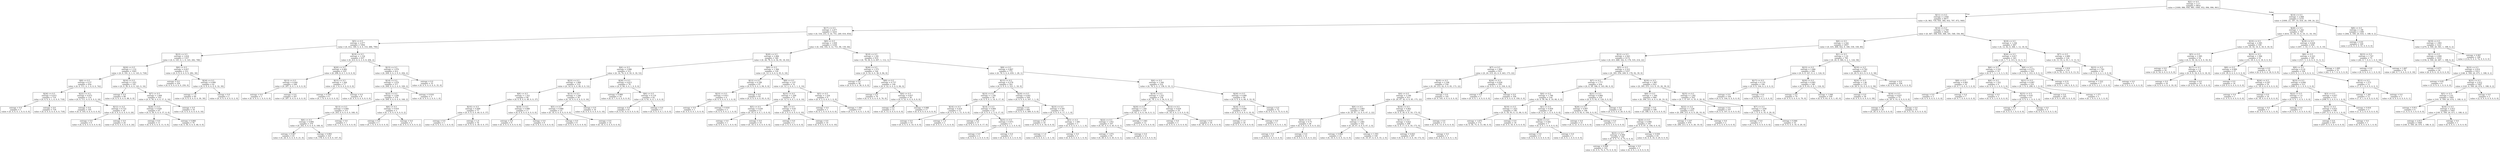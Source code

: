 digraph Tree {
node [shape=box] ;
0 [label="X[2] <= 0.5\nentropy = 3.17\nsamples = 8832\nvalue = [1000, 986, 956, 985, 1000, 952, 996, 996, 961]"] ;
1 [label="X[11] <= 0.5\nentropy = 2.958\nsamples = 6677\nvalue = [0, 963, 759, 930, 384, 932, 797, 972, 940]"] ;
0 -> 1 [labeldistance=2.5, labelangle=45, headlabel="True"] ;
2 [label="X[17] <= 0.5\nentropy = 2.477\nsamples = 3253\nvalue = [0, 516, 251, 0, 16, 751, 249, 616, 854]"] ;
1 -> 2 ;
3 [label="X[5] <= 0.5\nentropy = 2.077\nsamples = 1994\nvalue = [0, 412, 149, 0, 4, 0, 153, 486, 790]"] ;
2 -> 3 ;
4 [label="X[23] <= 0.5\nentropy = 1.618\nsamples = 1357\nvalue = [0, 0, 141, 0, 1, 0, 145, 282, 788]"] ;
3 -> 4 ;
5 [label="X[20] <= 0.5\nentropy = 1.131\nsamples = 1045\nvalue = [0, 0, 141, 0, 1, 0, 145, 0, 758]"] ;
4 -> 5 ;
6 [label="X[8] <= 0.5\nentropy = 0.57\nsamples = 854\nvalue = [0, 0, 111, 0, 1, 0, 0, 0, 742]"] ;
5 -> 6 ;
7 [label="X[26] <= 0.5\nentropy = 0.015\nsamples = 719\nvalue = [0, 0, 0, 0, 1, 0, 0, 0, 718]"] ;
6 -> 7 ;
8 [label="entropy = 0.0\nsamples = 1\nvalue = [0, 0, 0, 0, 1, 0, 0, 0, 0]"] ;
7 -> 8 ;
9 [label="entropy = 0.0\nsamples = 718\nvalue = [0, 0, 0, 0, 0, 0, 0, 0, 718]"] ;
7 -> 9 ;
10 [label="X[22] <= 0.5\nentropy = 0.675\nsamples = 135\nvalue = [0, 0, 111, 0, 0, 0, 0, 0, 24]"] ;
6 -> 10 ;
11 [label="entropy = 0.0\nsamples = 105\nvalue = [0, 0, 105, 0, 0, 0, 0, 0, 0]"] ;
10 -> 11 ;
12 [label="X[12] <= 0.5\nentropy = 0.722\nsamples = 30\nvalue = [0, 0, 6, 0, 0, 0, 0, 0, 24]"] ;
10 -> 12 ;
13 [label="entropy = 0.0\nsamples = 6\nvalue = [0, 0, 6, 0, 0, 0, 0, 0, 0]"] ;
12 -> 13 ;
14 [label="entropy = 0.0\nsamples = 24\nvalue = [0, 0, 0, 0, 0, 0, 0, 0, 24]"] ;
12 -> 14 ;
15 [label="X[16] <= 0.5\nentropy = 1.021\nsamples = 191\nvalue = [0, 0, 30, 0, 0, 0, 145, 0, 16]"] ;
5 -> 15 ;
16 [label="entropy = 0.0\nsamples = 88\nvalue = [0, 0, 0, 0, 0, 0, 88, 0, 0]"] ;
15 -> 16 ;
17 [label="X[7] <= 0.5\nentropy = 1.408\nsamples = 103\nvalue = [0, 0, 30, 0, 0, 0, 57, 0, 16]"] ;
15 -> 17 ;
18 [label="X[26] <= 0.5\nentropy = 0.929\nsamples = 87\nvalue = [0, 0, 30, 0, 0, 0, 57, 0, 0]"] ;
17 -> 18 ;
19 [label="entropy = 0.0\nsamples = 11\nvalue = [0, 0, 0, 0, 0, 0, 11, 0, 0]"] ;
18 -> 19 ;
20 [label="entropy = 0.968\nsamples = 76\nvalue = [0, 0, 30, 0, 0, 0, 46, 0, 0]"] ;
18 -> 20 ;
21 [label="entropy = 0.0\nsamples = 16\nvalue = [0, 0, 0, 0, 0, 0, 0, 0, 16]"] ;
17 -> 21 ;
22 [label="X[6] <= 0.5\nentropy = 0.457\nsamples = 312\nvalue = [0, 0, 0, 0, 0, 0, 0, 282, 30]"] ;
4 -> 22 ;
23 [label="entropy = 0.0\nsamples = 250\nvalue = [0, 0, 0, 0, 0, 0, 0, 250, 0]"] ;
22 -> 23 ;
24 [label="X[24] <= 0.5\nentropy = 0.999\nsamples = 62\nvalue = [0, 0, 0, 0, 0, 0, 0, 32, 30]"] ;
22 -> 24 ;
25 [label="entropy = 1.0\nsamples = 60\nvalue = [0, 0, 0, 0, 0, 0, 0, 30, 30]"] ;
24 -> 25 ;
26 [label="entropy = 0.0\nsamples = 2\nvalue = [0, 0, 0, 0, 0, 0, 0, 2, 0]"] ;
24 -> 26 ;
27 [label="X[19] <= 0.5\nentropy = 1.154\nsamples = 637\nvalue = [0, 412, 8, 0, 3, 0, 8, 204, 2]"] ;
3 -> 27 ;
28 [label="X[20] <= 0.5\nentropy = 0.482\nsamples = 225\nvalue = [0, 208, 8, 0, 1, 0, 8, 0, 0]"] ;
27 -> 28 ;
29 [label="X[13] <= 0.5\nentropy = 0.044\nsamples = 208\nvalue = [0, 207, 0, 0, 1, 0, 0, 0, 0]"] ;
28 -> 29 ;
30 [label="entropy = 0.0\nsamples = 1\nvalue = [0, 0, 0, 0, 1, 0, 0, 0, 0]"] ;
29 -> 30 ;
31 [label="entropy = 0.0\nsamples = 207\nvalue = [0, 207, 0, 0, 0, 0, 0, 0, 0]"] ;
29 -> 31 ;
32 [label="X[15] <= 0.5\nentropy = 1.264\nsamples = 17\nvalue = [0, 1, 8, 0, 0, 0, 8, 0, 0]"] ;
28 -> 32 ;
33 [label="entropy = 0.503\nsamples = 9\nvalue = [0, 1, 8, 0, 0, 0, 0, 0, 0]"] ;
32 -> 33 ;
34 [label="entropy = 0.0\nsamples = 8\nvalue = [0, 0, 0, 0, 0, 0, 8, 0, 0]"] ;
32 -> 34 ;
35 [label="X[15] <= 0.5\nentropy = 1.079\nsamples = 412\nvalue = [0, 204, 0, 0, 2, 0, 0, 204, 2]"] ;
27 -> 35 ;
36 [label="X[14] <= 0.5\nentropy = 1.079\nsamples = 377\nvalue = [0, 204, 0, 0, 2, 0, 0, 169, 2]"] ;
35 -> 36 ;
37 [label="X[22] <= 0.5\nentropy = 1.036\nsamples = 374\nvalue = [0, 204, 0, 0, 0, 0, 0, 168, 2]"] ;
36 -> 37 ;
38 [label="X[13] <= 0.5\nentropy = 0.994\nsamples = 371\nvalue = [0, 203, 0, 0, 0, 0, 0, 168, 0]"] ;
37 -> 38 ;
39 [label="X[6] <= 0.5\nentropy = 0.994\nsamples = 370\nvalue = [0, 202, 0, 0, 0, 0, 0, 168, 0]"] ;
38 -> 39 ;
40 [label="entropy = 0.997\nsamples = 45\nvalue = [0, 24, 0, 0, 0, 0, 0, 21, 0]"] ;
39 -> 40 ;
41 [label="entropy = 0.993\nsamples = 325\nvalue = [0, 178, 0, 0, 0, 0, 0, 147, 0]"] ;
39 -> 41 ;
42 [label="entropy = 0.0\nsamples = 1\nvalue = [0, 1, 0, 0, 0, 0, 0, 0, 0]"] ;
38 -> 42 ;
43 [label="X[6] <= 0.5\nentropy = 0.918\nsamples = 3\nvalue = [0, 1, 0, 0, 0, 0, 0, 0, 2]"] ;
37 -> 43 ;
44 [label="entropy = 0.0\nsamples = 1\nvalue = [0, 1, 0, 0, 0, 0, 0, 0, 0]"] ;
43 -> 44 ;
45 [label="entropy = 0.0\nsamples = 2\nvalue = [0, 0, 0, 0, 0, 0, 0, 0, 2]"] ;
43 -> 45 ;
46 [label="entropy = 0.918\nsamples = 3\nvalue = [0, 0, 0, 0, 2, 0, 0, 1, 0]"] ;
36 -> 46 ;
47 [label="entropy = 0.0\nsamples = 35\nvalue = [0, 0, 0, 0, 0, 0, 0, 35, 0]"] ;
35 -> 47 ;
48 [label="X[0] <= 0.5\nentropy = 1.939\nsamples = 1259\nvalue = [0, 104, 102, 0, 12, 751, 96, 130, 64]"] ;
2 -> 48 ;
49 [label="X[20] <= 0.5\nentropy = 2.484\nsamples = 340\nvalue = [0, 26, 78, 0, 6, 54, 95, 18, 63]"] ;
48 -> 49 ;
50 [label="X[4] <= 0.5\nentropy = 2.086\nsamples = 211\nvalue = [0, 14, 76, 0, 0, 50, 0, 18, 53]"] ;
49 -> 50 ;
51 [label="X[23] <= 0.5\nentropy = 1.908\nsamples = 133\nvalue = [0, 14, 8, 0, 0, 49, 0, 9, 53]"] ;
50 -> 51 ;
52 [label="X[8] <= 0.5\nentropy = 1.322\nsamples = 94\nvalue = [0, 0, 8, 0, 0, 49, 0, 0, 37]"] ;
51 -> 52 ;
53 [label="X[10] <= 0.5\nentropy = 0.999\nsamples = 77\nvalue = [0, 0, 0, 0, 0, 40, 0, 0, 37]"] ;
52 -> 53 ;
54 [label="entropy = 0.0\nsamples = 1\nvalue = [0, 0, 0, 0, 0, 1, 0, 0, 0]"] ;
53 -> 54 ;
55 [label="entropy = 1.0\nsamples = 76\nvalue = [0, 0, 0, 0, 0, 39, 0, 0, 37]"] ;
53 -> 55 ;
56 [label="X[18] <= 0.5\nentropy = 0.998\nsamples = 17\nvalue = [0, 0, 8, 0, 0, 9, 0, 0, 0]"] ;
52 -> 56 ;
57 [label="entropy = 0.0\nsamples = 9\nvalue = [0, 0, 0, 0, 0, 9, 0, 0, 0]"] ;
56 -> 57 ;
58 [label="entropy = 0.0\nsamples = 8\nvalue = [0, 0, 8, 0, 0, 0, 0, 0, 0]"] ;
56 -> 58 ;
59 [label="X[13] <= 0.5\nentropy = 1.546\nsamples = 39\nvalue = [0, 14, 0, 0, 0, 0, 0, 9, 16]"] ;
51 -> 59 ;
60 [label="X[5] <= 0.5\nentropy = 0.966\nsamples = 23\nvalue = [0, 14, 0, 0, 0, 0, 0, 9, 0]"] ;
59 -> 60 ;
61 [label="entropy = 0.0\nsamples = 9\nvalue = [0, 0, 0, 0, 0, 0, 0, 9, 0]"] ;
60 -> 61 ;
62 [label="entropy = 0.0\nsamples = 14\nvalue = [0, 14, 0, 0, 0, 0, 0, 0, 0]"] ;
60 -> 62 ;
63 [label="entropy = 0.0\nsamples = 16\nvalue = [0, 0, 0, 0, 0, 0, 0, 0, 16]"] ;
59 -> 63 ;
64 [label="X[26] <= 0.5\nentropy = 0.613\nsamples = 78\nvalue = [0, 0, 68, 0, 0, 1, 0, 9, 0]"] ;
50 -> 64 ;
65 [label="entropy = 0.989\nsamples = 16\nvalue = [0, 0, 7, 0, 0, 0, 0, 9, 0]"] ;
64 -> 65 ;
66 [label="X[6] <= 0.5\nentropy = 0.119\nsamples = 62\nvalue = [0, 0, 61, 0, 0, 1, 0, 0, 0]"] ;
64 -> 66 ;
67 [label="entropy = 0.0\nsamples = 61\nvalue = [0, 0, 61, 0, 0, 0, 0, 0, 0]"] ;
66 -> 67 ;
68 [label="entropy = 0.0\nsamples = 1\nvalue = [0, 0, 0, 0, 0, 1, 0, 0, 0]"] ;
66 -> 68 ;
69 [label="X[9] <= 0.5\nentropy = 1.384\nsamples = 129\nvalue = [0, 12, 2, 0, 6, 4, 95, 0, 10]"] ;
49 -> 69 ;
70 [label="X[12] <= 0.5\nentropy = 0.199\nsamples = 97\nvalue = [0, 0, 0, 0, 0, 3, 94, 0, 0]"] ;
69 -> 70 ;
71 [label="X[23] <= 0.5\nentropy = 0.811\nsamples = 4\nvalue = [0, 0, 0, 0, 0, 3, 1, 0, 0]"] ;
70 -> 71 ;
72 [label="entropy = 0.0\nsamples = 1\nvalue = [0, 0, 0, 0, 0, 1, 0, 0, 0]"] ;
71 -> 72 ;
73 [label="entropy = 0.918\nsamples = 3\nvalue = [0, 0, 0, 0, 0, 2, 1, 0, 0]"] ;
71 -> 73 ;
74 [label="entropy = 0.0\nsamples = 93\nvalue = [0, 0, 0, 0, 0, 0, 93, 0, 0]"] ;
70 -> 74 ;
75 [label="X[8] <= 0.5\nentropy = 2.07\nsamples = 32\nvalue = [0, 12, 2, 0, 6, 1, 1, 0, 10]"] ;
69 -> 75 ;
76 [label="X[23] <= 0.5\nentropy = 1.209\nsamples = 23\nvalue = [0, 12, 0, 0, 0, 1, 0, 0, 10]"] ;
75 -> 76 ;
77 [label="X[5] <= 0.5\nentropy = 0.439\nsamples = 11\nvalue = [0, 10, 0, 0, 0, 1, 0, 0, 0]"] ;
76 -> 77 ;
78 [label="entropy = 0.0\nsamples = 1\nvalue = [0, 0, 0, 0, 0, 1, 0, 0, 0]"] ;
77 -> 78 ;
79 [label="entropy = 0.0\nsamples = 10\nvalue = [0, 10, 0, 0, 0, 0, 0, 0, 0]"] ;
77 -> 79 ;
80 [label="X[6] <= 0.5\nentropy = 0.65\nsamples = 12\nvalue = [0, 2, 0, 0, 0, 0, 0, 0, 10]"] ;
76 -> 80 ;
81 [label="entropy = 0.0\nsamples = 2\nvalue = [0, 2, 0, 0, 0, 0, 0, 0, 0]"] ;
80 -> 81 ;
82 [label="entropy = 0.0\nsamples = 10\nvalue = [0, 0, 0, 0, 0, 0, 0, 0, 10]"] ;
80 -> 82 ;
83 [label="X[5] <= 0.5\nentropy = 1.224\nsamples = 9\nvalue = [0, 0, 2, 0, 6, 0, 1, 0, 0]"] ;
75 -> 83 ;
84 [label="entropy = 0.0\nsamples = 1\nvalue = [0, 0, 1, 0, 0, 0, 0, 0, 0]"] ;
83 -> 84 ;
85 [label="entropy = 1.061\nsamples = 8\nvalue = [0, 0, 1, 0, 6, 0, 1, 0, 0]"] ;
83 -> 85 ;
86 [label="X[10] <= 0.5\nentropy = 1.181\nsamples = 919\nvalue = [0, 78, 24, 0, 6, 697, 1, 112, 1]"] ;
48 -> 86 ;
87 [label="X[26] <= 0.5\nentropy = 1.375\nsamples = 144\nvalue = [0, 0, 22, 0, 0, 38, 0, 84, 0]"] ;
86 -> 87 ;
88 [label="entropy = 0.0\nsamples = 38\nvalue = [0, 0, 0, 0, 0, 38, 0, 0, 0]"] ;
87 -> 88 ;
89 [label="X[8] <= 0.5\nentropy = 0.737\nsamples = 106\nvalue = [0, 0, 22, 0, 0, 0, 0, 84, 0]"] ;
87 -> 89 ;
90 [label="entropy = 0.0\nsamples = 76\nvalue = [0, 0, 0, 0, 0, 0, 0, 76, 0]"] ;
89 -> 90 ;
91 [label="X[4] <= 0.5\nentropy = 0.837\nsamples = 30\nvalue = [0, 0, 22, 0, 0, 0, 0, 8, 0]"] ;
89 -> 91 ;
92 [label="entropy = 0.0\nsamples = 13\nvalue = [0, 0, 13, 0, 0, 0, 0, 0, 0]"] ;
91 -> 92 ;
93 [label="entropy = 0.998\nsamples = 17\nvalue = [0, 0, 9, 0, 0, 0, 0, 8, 0]"] ;
91 -> 93 ;
94 [label="X[8] <= 0.5\nentropy = 0.807\nsamples = 775\nvalue = [0, 78, 2, 0, 6, 659, 1, 28, 1]"] ;
86 -> 94 ;
95 [label="X[13] <= 0.5\nentropy = 0.278\nsamples = 543\nvalue = [0, 0, 0, 0, 3, 521, 1, 18, 0]"] ;
94 -> 95 ;
96 [label="X[23] <= 0.5\nentropy = 1.336\nsamples = 34\nvalue = [0, 0, 0, 0, 3, 14, 0, 17, 0]"] ;
95 -> 96 ;
97 [label="X[14] <= 0.5\nentropy = 0.414\nsamples = 12\nvalue = [0, 0, 0, 0, 1, 11, 0, 0, 0]"] ;
96 -> 97 ;
98 [label="entropy = 0.0\nsamples = 10\nvalue = [0, 0, 0, 0, 0, 10, 0, 0, 0]"] ;
97 -> 98 ;
99 [label="entropy = 1.0\nsamples = 2\nvalue = [0, 0, 0, 0, 1, 1, 0, 0, 0]"] ;
97 -> 99 ;
100 [label="X[14] <= 0.5\nentropy = 0.994\nsamples = 22\nvalue = [0, 0, 0, 0, 2, 3, 0, 17, 0]"] ;
96 -> 100 ;
101 [label="entropy = 0.0\nsamples = 17\nvalue = [0, 0, 0, 0, 0, 0, 0, 17, 0]"] ;
100 -> 101 ;
102 [label="X[25] <= 0.5\nentropy = 0.971\nsamples = 5\nvalue = [0, 0, 0, 0, 2, 3, 0, 0, 0]"] ;
100 -> 102 ;
103 [label="entropy = 0.0\nsamples = 2\nvalue = [0, 0, 0, 0, 2, 0, 0, 0, 0]"] ;
102 -> 103 ;
104 [label="entropy = 0.0\nsamples = 3\nvalue = [0, 0, 0, 0, 0, 3, 0, 0, 0]"] ;
102 -> 104 ;
105 [label="X[20] <= 0.5\nentropy = 0.041\nsamples = 509\nvalue = [0, 0, 0, 0, 0, 507, 1, 1, 0]"] ;
95 -> 105 ;
106 [label="entropy = 0.0\nsamples = 490\nvalue = [0, 0, 0, 0, 0, 490, 0, 0, 0]"] ;
105 -> 106 ;
107 [label="X[23] <= 0.5\nentropy = 0.591\nsamples = 19\nvalue = [0, 0, 0, 0, 0, 17, 1, 1, 0]"] ;
105 -> 107 ;
108 [label="entropy = 0.0\nsamples = 16\nvalue = [0, 0, 0, 0, 0, 16, 0, 0, 0]"] ;
107 -> 108 ;
109 [label="X[3] <= 0.5\nentropy = 1.585\nsamples = 3\nvalue = [0, 0, 0, 0, 0, 1, 1, 1, 0]"] ;
107 -> 109 ;
110 [label="entropy = 1.0\nsamples = 2\nvalue = [0, 0, 0, 0, 0, 1, 0, 1, 0]"] ;
109 -> 110 ;
111 [label="entropy = 0.0\nsamples = 1\nvalue = [0, 0, 0, 0, 0, 0, 1, 0, 0]"] ;
109 -> 111 ;
112 [label="X[4] <= 0.5\nentropy = 1.344\nsamples = 232\nvalue = [0, 78, 2, 0, 3, 138, 0, 10, 1]"] ;
94 -> 112 ;
113 [label="X[19] <= 0.5\nentropy = 1.255\nsamples = 138\nvalue = [0, 78, 2, 0, 3, 54, 0, 0, 1]"] ;
112 -> 113 ;
114 [label="X[20] <= 0.5\nentropy = 1.164\nsamples = 119\nvalue = [0, 62, 2, 0, 0, 54, 0, 0, 1]"] ;
113 -> 114 ;
115 [label="X[22] <= 0.5\nentropy = 1.051\nsamples = 107\nvalue = [0, 61, 0, 0, 0, 45, 0, 0, 1]"] ;
114 -> 115 ;
116 [label="entropy = 1.072\nsamples = 95\nvalue = [0, 49, 0, 0, 0, 45, 0, 0, 1]"] ;
115 -> 116 ;
117 [label="entropy = 0.0\nsamples = 12\nvalue = [0, 12, 0, 0, 0, 0, 0, 0, 0]"] ;
115 -> 117 ;
118 [label="entropy = 1.041\nsamples = 12\nvalue = [0, 1, 2, 0, 0, 9, 0, 0, 0]"] ;
114 -> 118 ;
119 [label="X[12] <= 0.5\nentropy = 0.629\nsamples = 19\nvalue = [0, 16, 0, 0, 3, 0, 0, 0, 0]"] ;
113 -> 119 ;
120 [label="entropy = 0.0\nsamples = 3\nvalue = [0, 0, 0, 0, 3, 0, 0, 0, 0]"] ;
119 -> 120 ;
121 [label="entropy = 0.0\nsamples = 16\nvalue = [0, 16, 0, 0, 0, 0, 0, 0, 0]"] ;
119 -> 121 ;
122 [label="X[20] <= 0.5\nentropy = 0.489\nsamples = 94\nvalue = [0, 0, 0, 0, 0, 84, 0, 10, 0]"] ;
112 -> 122 ;
123 [label="X[24] <= 0.5\nentropy = 0.998\nsamples = 19\nvalue = [0, 0, 0, 0, 0, 9, 0, 10, 0]"] ;
122 -> 123 ;
124 [label="entropy = 1.0\nsamples = 18\nvalue = [0, 0, 0, 0, 0, 9, 0, 9, 0]"] ;
123 -> 124 ;
125 [label="entropy = 0.0\nsamples = 1\nvalue = [0, 0, 0, 0, 0, 0, 0, 1, 0]"] ;
123 -> 125 ;
126 [label="entropy = 0.0\nsamples = 75\nvalue = [0, 0, 0, 0, 0, 75, 0, 0, 0]"] ;
122 -> 126 ;
127 [label="X[14] <= 0.5\nentropy = 2.769\nsamples = 3424\nvalue = [0, 447, 508, 930, 368, 181, 548, 356, 86]"] ;
1 -> 127 ;
128 [label="X[6] <= 0.5\nentropy = 2.542\nsamples = 2957\nvalue = [0, 435, 466, 922, 0, 180, 536, 338, 80]"] ;
127 -> 128 ;
129 [label="X[12] <= 0.5\nentropy = 2.543\nsamples = 2172\nvalue = [0, 415, 466, 342, 0, 178, 535, 214, 22]"] ;
128 -> 129 ;
130 [label="X[7] <= 0.5\nentropy = 1.909\nsamples = 915\nvalue = [0, 20, 212, 43, 0, 0, 443, 175, 22]"] ;
129 -> 130 ;
131 [label="X[19] <= 0.5\nentropy = 2.108\nsamples = 556\nvalue = [0, 20, 212, 42, 0, 0, 85, 175, 22]"] ;
130 -> 131 ;
132 [label="X[4] <= 0.5\nentropy = 2.196\nsamples = 411\nvalue = [0, 20, 67, 42, 0, 0, 85, 175, 22]"] ;
131 -> 132 ;
133 [label="X[0] <= 0.5\nentropy = 2.083\nsamples = 190\nvalue = [0, 20, 67, 12, 0, 0, 67, 2, 22]"] ;
132 -> 133 ;
134 [label="X[26] <= 0.5\nentropy = 0.75\nsamples = 28\nvalue = [0, 0, 0, 6, 0, 0, 0, 0, 22]"] ;
133 -> 134 ;
135 [label="entropy = 0.0\nsamples = 6\nvalue = [0, 0, 0, 6, 0, 0, 0, 0, 0]"] ;
134 -> 135 ;
136 [label="entropy = 0.0\nsamples = 22\nvalue = [0, 0, 0, 0, 0, 0, 0, 0, 22]"] ;
134 -> 136 ;
137 [label="X[23] <= 0.5\nentropy = 1.681\nsamples = 162\nvalue = [0, 20, 67, 6, 0, 0, 67, 2, 0]"] ;
133 -> 137 ;
138 [label="entropy = 0.994\nsamples = 22\nvalue = [0, 10, 0, 0, 0, 0, 12, 0, 0]"] ;
137 -> 138 ;
139 [label="entropy = 1.593\nsamples = 140\nvalue = [0, 10, 67, 6, 0, 0, 55, 2, 0]"] ;
137 -> 139 ;
140 [label="X[16] <= 0.5\nentropy = 0.962\nsamples = 221\nvalue = [0, 0, 0, 30, 0, 0, 18, 173, 0]"] ;
132 -> 140 ;
141 [label="X[15] <= 0.5\nentropy = 0.822\nsamples = 208\nvalue = [0, 0, 0, 17, 0, 0, 18, 173, 0]"] ;
140 -> 141 ;
142 [label="entropy = 0.825\nsamples = 207\nvalue = [0, 0, 0, 17, 0, 0, 18, 172, 0]"] ;
141 -> 142 ;
143 [label="entropy = 0.0\nsamples = 1\nvalue = [0, 0, 0, 0, 0, 0, 0, 1, 0]"] ;
141 -> 143 ;
144 [label="entropy = 0.0\nsamples = 13\nvalue = [0, 0, 0, 13, 0, 0, 0, 0, 0]"] ;
140 -> 144 ;
145 [label="entropy = 0.0\nsamples = 145\nvalue = [0, 0, 145, 0, 0, 0, 0, 0, 0]"] ;
131 -> 145 ;
146 [label="X[26] <= 0.5\nentropy = 0.028\nsamples = 359\nvalue = [0, 0, 0, 1, 0, 0, 358, 0, 0]"] ;
130 -> 146 ;
147 [label="entropy = 0.0\nsamples = 1\nvalue = [0, 0, 0, 1, 0, 0, 0, 0, 0]"] ;
146 -> 147 ;
148 [label="entropy = 0.0\nsamples = 358\nvalue = [0, 0, 0, 0, 0, 0, 358, 0, 0]"] ;
146 -> 148 ;
149 [label="X[5] <= 0.5\nentropy = 2.315\nsamples = 1257\nvalue = [0, 395, 254, 299, 0, 178, 92, 39, 0]"] ;
129 -> 149 ;
150 [label="X[7] <= 0.5\nentropy = 1.777\nsamples = 434\nvalue = [0, 0, 39, 186, 0, 143, 66, 0, 0]"] ;
149 -> 150 ;
151 [label="X[4] <= 0.5\nentropy = 1.796\nsamples = 218\nvalue = [0, 0, 39, 94, 0, 19, 66, 0, 0]"] ;
150 -> 151 ;
152 [label="X[19] <= 0.5\nentropy = 1.621\nsamples = 190\nvalue = [0, 0, 18, 93, 0, 13, 66, 0, 0]"] ;
151 -> 152 ;
153 [label="entropy = 1.675\nsamples = 172\nvalue = [0, 0, 18, 75, 0, 13, 66, 0, 0]"] ;
152 -> 153 ;
154 [label="entropy = 0.0\nsamples = 18\nvalue = [0, 0, 0, 18, 0, 0, 0, 0, 0]"] ;
152 -> 154 ;
155 [label="X[1] <= 0.5\nentropy = 0.959\nsamples = 28\nvalue = [0, 0, 21, 1, 0, 6, 0, 0, 0]"] ;
151 -> 155 ;
156 [label="X[20] <= 0.5\nentropy = 0.592\nsamples = 7\nvalue = [0, 0, 0, 1, 0, 6, 0, 0, 0]"] ;
155 -> 156 ;
157 [label="entropy = 0.0\nsamples = 6\nvalue = [0, 0, 0, 0, 0, 6, 0, 0, 0]"] ;
156 -> 157 ;
158 [label="entropy = 0.0\nsamples = 1\nvalue = [0, 0, 0, 1, 0, 0, 0, 0, 0]"] ;
156 -> 158 ;
159 [label="entropy = 0.0\nsamples = 21\nvalue = [0, 0, 21, 0, 0, 0, 0, 0, 0]"] ;
155 -> 159 ;
160 [label="X[21] <= 0.5\nentropy = 0.984\nsamples = 216\nvalue = [0, 0, 0, 92, 0, 124, 0, 0, 0]"] ;
150 -> 160 ;
161 [label="X[26] <= 0.5\nentropy = 0.997\nsamples = 196\nvalue = [0, 0, 0, 92, 0, 104, 0, 0, 0]"] ;
160 -> 161 ;
162 [label="entropy = 0.0\nsamples = 5\nvalue = [0, 0, 0, 5, 0, 0, 0, 0, 0]"] ;
161 -> 162 ;
163 [label="X[20] <= 0.5\nentropy = 0.994\nsamples = 191\nvalue = [0, 0, 0, 87, 0, 104, 0, 0, 0]"] ;
161 -> 163 ;
164 [label="X[23] <= 0.5\nentropy = 0.999\nsamples = 146\nvalue = [0, 0, 0, 71, 0, 75, 0, 0, 0]"] ;
163 -> 164 ;
165 [label="entropy = 0.999\nsamples = 145\nvalue = [0, 0, 0, 70, 0, 75, 0, 0, 0]"] ;
164 -> 165 ;
166 [label="entropy = 0.0\nsamples = 1\nvalue = [0, 0, 0, 1, 0, 0, 0, 0, 0]"] ;
164 -> 166 ;
167 [label="entropy = 0.939\nsamples = 45\nvalue = [0, 0, 0, 16, 0, 29, 0, 0, 0]"] ;
163 -> 167 ;
168 [label="entropy = 0.0\nsamples = 20\nvalue = [0, 0, 0, 0, 0, 20, 0, 0, 0]"] ;
160 -> 168 ;
169 [label="X[19] <= 0.5\nentropy = 1.967\nsamples = 823\nvalue = [0, 395, 215, 113, 0, 35, 26, 39, 0]"] ;
149 -> 169 ;
170 [label="X[8] <= 0.5\nentropy = 1.364\nsamples = 660\nvalue = [0, 394, 215, 6, 0, 0, 26, 19, 0]"] ;
169 -> 170 ;
171 [label="entropy = 0.0\nsamples = 188\nvalue = [0, 188, 0, 0, 0, 0, 0, 0, 0]"] ;
170 -> 171 ;
172 [label="X[22] <= 0.5\nentropy = 1.536\nsamples = 472\nvalue = [0, 206, 215, 6, 0, 0, 26, 19, 0]"] ;
170 -> 172 ;
173 [label="entropy = 1.537\nsamples = 470\nvalue = [0, 206, 213, 6, 0, 0, 26, 19, 0]"] ;
172 -> 173 ;
174 [label="entropy = 0.0\nsamples = 2\nvalue = [0, 0, 2, 0, 0, 0, 0, 0, 0]"] ;
172 -> 174 ;
175 [label="X[25] <= 0.5\nentropy = 1.292\nsamples = 163\nvalue = [0, 1, 0, 107, 0, 35, 0, 20, 0]"] ;
169 -> 175 ;
176 [label="entropy = 0.0\nsamples = 107\nvalue = [0, 0, 0, 107, 0, 0, 0, 0, 0]"] ;
175 -> 176 ;
177 [label="X[7] <= 0.5\nentropy = 1.058\nsamples = 56\nvalue = [0, 1, 0, 0, 0, 35, 0, 20, 0]"] ;
175 -> 177 ;
178 [label="entropy = 0.0\nsamples = 1\nvalue = [0, 1, 0, 0, 0, 0, 0, 0, 0]"] ;
177 -> 178 ;
179 [label="entropy = 0.946\nsamples = 55\nvalue = [0, 0, 0, 0, 0, 35, 0, 20, 0]"] ;
177 -> 179 ;
180 [label="X[1] <= 0.5\nentropy = 1.19\nsamples = 785\nvalue = [0, 20, 0, 580, 0, 2, 1, 124, 58]"] ;
128 -> 180 ;
181 [label="X[23] <= 0.5\nentropy = 1.066\nsamples = 294\nvalue = [0, 0, 0, 167, 0, 2, 1, 124, 0]"] ;
180 -> 181 ;
182 [label="X[17] <= 0.5\nentropy = 0.135\nsamples = 106\nvalue = [0, 0, 0, 104, 0, 2, 0, 0, 0]"] ;
181 -> 182 ;
183 [label="entropy = 0.0\nsamples = 104\nvalue = [0, 0, 0, 104, 0, 0, 0, 0, 0]"] ;
182 -> 183 ;
184 [label="entropy = 0.0\nsamples = 2\nvalue = [0, 0, 0, 0, 0, 2, 0, 0, 0]"] ;
182 -> 184 ;
185 [label="X[20] <= 0.5\nentropy = 0.965\nsamples = 188\nvalue = [0, 0, 0, 63, 0, 0, 1, 124, 0]"] ;
181 -> 185 ;
186 [label="entropy = 0.0\nsamples = 79\nvalue = [0, 0, 0, 0, 0, 0, 0, 79, 0]"] ;
185 -> 186 ;
187 [label="entropy = 1.046\nsamples = 109\nvalue = [0, 0, 0, 63, 0, 0, 1, 45, 0]"] ;
185 -> 187 ;
188 [label="X[19] <= 0.5\nentropy = 0.762\nsamples = 491\nvalue = [0, 20, 0, 413, 0, 0, 0, 0, 58]"] ;
180 -> 188 ;
189 [label="X[24] <= 0.5\nentropy = 1.46\nsamples = 133\nvalue = [0, 20, 0, 55, 0, 0, 0, 0, 58]"] ;
188 -> 189 ;
190 [label="entropy = 0.0\nsamples = 58\nvalue = [0, 0, 0, 0, 0, 0, 0, 0, 58]"] ;
189 -> 190 ;
191 [label="X[16] <= 0.5\nentropy = 0.837\nsamples = 75\nvalue = [0, 20, 0, 55, 0, 0, 0, 0, 0]"] ;
189 -> 191 ;
192 [label="entropy = 0.0\nsamples = 20\nvalue = [0, 20, 0, 0, 0, 0, 0, 0, 0]"] ;
191 -> 192 ;
193 [label="entropy = 0.0\nsamples = 55\nvalue = [0, 0, 0, 55, 0, 0, 0, 0, 0]"] ;
191 -> 193 ;
194 [label="entropy = 0.0\nsamples = 358\nvalue = [0, 0, 0, 358, 0, 0, 0, 0, 0]"] ;
188 -> 194 ;
195 [label="X[18] <= 0.5\nentropy = 1.236\nsamples = 467\nvalue = [0, 12, 42, 8, 368, 1, 12, 18, 6]"] ;
127 -> 195 ;
196 [label="X[26] <= 0.5\nentropy = 0.617\nsamples = 343\nvalue = [0, 1, 7, 4, 313, 0, 12, 5, 1]"] ;
195 -> 196 ;
197 [label="X[6] <= 0.5\nentropy = 2.102\nsamples = 19\nvalue = [0, 0, 7, 3, 1, 0, 3, 5, 0]"] ;
196 -> 197 ;
198 [label="X[8] <= 0.5\nentropy = 0.881\nsamples = 10\nvalue = [0, 0, 7, 0, 0, 0, 3, 0, 0]"] ;
197 -> 198 ;
199 [label="entropy = 0.0\nsamples = 3\nvalue = [0, 0, 0, 0, 0, 0, 3, 0, 0]"] ;
198 -> 199 ;
200 [label="entropy = 0.0\nsamples = 7\nvalue = [0, 0, 7, 0, 0, 0, 0, 0, 0]"] ;
198 -> 200 ;
201 [label="X[4] <= 0.5\nentropy = 1.352\nsamples = 9\nvalue = [0, 0, 0, 3, 1, 0, 0, 5, 0]"] ;
197 -> 201 ;
202 [label="entropy = 0.0\nsamples = 3\nvalue = [0, 0, 0, 3, 0, 0, 0, 0, 0]"] ;
201 -> 202 ;
203 [label="X[23] <= 0.5\nentropy = 0.65\nsamples = 6\nvalue = [0, 0, 0, 0, 1, 0, 0, 5, 0]"] ;
201 -> 203 ;
204 [label="entropy = 0.0\nsamples = 1\nvalue = [0, 0, 0, 0, 1, 0, 0, 0, 0]"] ;
203 -> 204 ;
205 [label="entropy = 0.0\nsamples = 5\nvalue = [0, 0, 0, 0, 0, 0, 0, 5, 0]"] ;
203 -> 205 ;
206 [label="X[6] <= 0.5\nentropy = 0.273\nsamples = 324\nvalue = [0, 1, 0, 1, 312, 0, 9, 0, 1]"] ;
196 -> 206 ;
207 [label="X[21] <= 0.5\nentropy = 0.087\nsamples = 210\nvalue = [0, 1, 0, 0, 208, 0, 1, 0, 0]"] ;
206 -> 207 ;
208 [label="entropy = 0.0\nsamples = 205\nvalue = [0, 0, 0, 0, 205, 0, 0, 0, 0]"] ;
207 -> 208 ;
209 [label="entropy = 1.371\nsamples = 5\nvalue = [0, 1, 0, 0, 3, 0, 1, 0, 0]"] ;
207 -> 209 ;
210 [label="entropy = 0.51\nsamples = 114\nvalue = [0, 0, 0, 1, 104, 0, 8, 0, 1]"] ;
206 -> 210 ;
211 [label="X[7] <= 0.5\nentropy = 2.089\nsamples = 124\nvalue = [0, 11, 35, 4, 55, 1, 0, 13, 5]"] ;
195 -> 211 ;
212 [label="entropy = 1.918\nsamples = 114\nvalue = [0, 6, 35, 2, 53, 0, 0, 13, 5]"] ;
211 -> 212 ;
213 [label="X[23] <= 0.5\nentropy = 1.761\nsamples = 10\nvalue = [0, 5, 0, 2, 2, 1, 0, 0, 0]"] ;
211 -> 213 ;
214 [label="entropy = 1.522\nsamples = 5\nvalue = [0, 0, 0, 2, 2, 1, 0, 0, 0]"] ;
213 -> 214 ;
215 [label="entropy = 0.0\nsamples = 5\nvalue = [0, 5, 0, 0, 0, 0, 0, 0, 0]"] ;
213 -> 215 ;
216 [label="X[14] <= 0.5\nentropy = 2.068\nsamples = 2155\nvalue = [1000, 23, 197, 55, 616, 20, 199, 24, 21]"] ;
0 -> 216 [labeldistance=2.5, labelangle=-45, headlabel="False"] ;
217 [label="X[26] <= 0.5\nentropy = 1.242\nsamples = 765\nvalue = [616, 19, 28, 35, 0, 19, 11, 18, 19]"] ;
216 -> 217 ;
218 [label="X[10] <= 0.5\nentropy = 2.585\nsamples = 109\nvalue = [19, 18, 18, 18, 0, 18, 0, 18, 0]"] ;
217 -> 218 ;
219 [label="X[5] <= 0.5\nentropy = 1.585\nsamples = 54\nvalue = [0, 0, 18, 18, 0, 0, 0, 18, 0]"] ;
218 -> 219 ;
220 [label="entropy = 0.0\nsamples = 18\nvalue = [0, 0, 18, 0, 0, 0, 0, 0, 0]"] ;
219 -> 220 ;
221 [label="X[17] <= 0.5\nentropy = 1.0\nsamples = 36\nvalue = [0, 0, 0, 18, 0, 0, 0, 18, 0]"] ;
219 -> 221 ;
222 [label="entropy = 0.0\nsamples = 18\nvalue = [0, 0, 0, 0, 0, 0, 0, 18, 0]"] ;
221 -> 222 ;
223 [label="entropy = 0.0\nsamples = 18\nvalue = [0, 0, 0, 18, 0, 0, 0, 0, 0]"] ;
221 -> 223 ;
224 [label="X[23] <= 0.5\nentropy = 1.584\nsamples = 55\nvalue = [19, 18, 0, 0, 0, 18, 0, 0, 0]"] ;
218 -> 224 ;
225 [label="X[8] <= 0.5\nentropy = 0.999\nsamples = 37\nvalue = [19, 18, 0, 0, 0, 0, 0, 0, 0]"] ;
224 -> 225 ;
226 [label="entropy = 0.0\nsamples = 18\nvalue = [18, 0, 0, 0, 0, 0, 0, 0, 0]"] ;
225 -> 226 ;
227 [label="X[24] <= 0.5\nentropy = 0.297\nsamples = 19\nvalue = [1, 18, 0, 0, 0, 0, 0, 0, 0]"] ;
225 -> 227 ;
228 [label="entropy = 0.0\nsamples = 1\nvalue = [1, 0, 0, 0, 0, 0, 0, 0, 0]"] ;
227 -> 228 ;
229 [label="entropy = 0.0\nsamples = 18\nvalue = [0, 18, 0, 0, 0, 0, 0, 0, 0]"] ;
227 -> 229 ;
230 [label="entropy = 0.0\nsamples = 18\nvalue = [0, 0, 0, 0, 0, 18, 0, 0, 0]"] ;
224 -> 230 ;
231 [label="X[18] <= 0.5\nentropy = 0.628\nsamples = 656\nvalue = [597, 1, 10, 17, 0, 1, 11, 0, 19]"] ;
217 -> 231 ;
232 [label="X[6] <= 0.5\nentropy = 0.323\nsamples = 581\nvalue = [557, 1, 3, 8, 0, 0, 11, 0, 1]"] ;
231 -> 232 ;
233 [label="X[9] <= 0.5\nentropy = 0.18\nsamples = 526\nvalue = [515, 0, 3, 1, 0, 0, 6, 0, 1]"] ;
232 -> 233 ;
234 [label="X[23] <= 0.5\nentropy = 0.094\nsamples = 513\nvalue = [508, 0, 2, 1, 0, 0, 2, 0, 0]"] ;
233 -> 234 ;
235 [label="X[22] <= 0.5\nentropy = 1.0\nsamples = 2\nvalue = [0, 0, 0, 1, 0, 0, 1, 0, 0]"] ;
234 -> 235 ;
236 [label="entropy = 0.0\nsamples = 1\nvalue = [0, 0, 0, 0, 0, 0, 1, 0, 0]"] ;
235 -> 236 ;
237 [label="entropy = 0.0\nsamples = 1\nvalue = [0, 0, 0, 1, 0, 0, 0, 0, 0]"] ;
235 -> 237 ;
238 [label="X[3] <= 0.5\nentropy = 0.057\nsamples = 511\nvalue = [508, 0, 2, 0, 0, 0, 1, 0, 0]"] ;
234 -> 238 ;
239 [label="X[15] <= 0.5\nentropy = 0.021\nsamples = 508\nvalue = [507, 0, 0, 0, 0, 0, 1, 0, 0]"] ;
238 -> 239 ;
240 [label="entropy = 0.0\nsamples = 507\nvalue = [507, 0, 0, 0, 0, 0, 0, 0, 0]"] ;
239 -> 240 ;
241 [label="entropy = 0.0\nsamples = 1\nvalue = [0, 0, 0, 0, 0, 0, 1, 0, 0]"] ;
239 -> 241 ;
242 [label="entropy = 0.918\nsamples = 3\nvalue = [1, 0, 2, 0, 0, 0, 0, 0, 0]"] ;
238 -> 242 ;
243 [label="X[12] <= 0.5\nentropy = 1.573\nsamples = 13\nvalue = [7, 0, 1, 0, 0, 0, 4, 0, 1]"] ;
233 -> 243 ;
244 [label="entropy = 1.281\nsamples = 12\nvalue = [7, 0, 1, 0, 0, 0, 4, 0, 0]"] ;
243 -> 244 ;
245 [label="entropy = 0.0\nsamples = 1\nvalue = [0, 0, 0, 0, 0, 0, 0, 0, 1]"] ;
243 -> 245 ;
246 [label="entropy = 1.095\nsamples = 55\nvalue = [42, 1, 0, 7, 0, 0, 5, 0, 0]"] ;
232 -> 246 ;
247 [label="X[23] <= 0.5\nentropy = 1.747\nsamples = 75\nvalue = [40, 0, 7, 9, 0, 1, 0, 0, 18]"] ;
231 -> 247 ;
248 [label="entropy = 0.0\nsamples = 1\nvalue = [0, 0, 0, 0, 0, 1, 0, 0, 0]"] ;
247 -> 248 ;
249 [label="entropy = 1.667\nsamples = 74\nvalue = [40, 0, 7, 9, 0, 0, 0, 0, 18]"] ;
247 -> 249 ;
250 [label="X[8] <= 0.5\nentropy = 1.96\nsamples = 1390\nvalue = [384, 4, 169, 20, 616, 1, 188, 6, 2]"] ;
216 -> 250 ;
251 [label="entropy = 0.91\nsamples = 169\nvalue = [114, 0, 0, 0, 55, 0, 0, 0, 0]"] ;
250 -> 251 ;
252 [label="X[19] <= 0.5\nentropy = 1.993\nsamples = 1221\nvalue = [270, 4, 169, 20, 561, 1, 188, 6, 2]"] ;
250 -> 252 ;
253 [label="X[11] <= 0.5\nentropy = 2.009\nsamples = 1033\nvalue = [156, 4, 169, 20, 487, 1, 188, 6, 2]"] ;
252 -> 253 ;
254 [label="entropy = 0.971\nsamples = 20\nvalue = [8, 0, 0, 0, 12, 0, 0, 0, 0]"] ;
253 -> 254 ;
255 [label="X[23] <= 0.5\nentropy = 2.014\nsamples = 1013\nvalue = [148, 4, 169, 20, 475, 1, 188, 6, 2]"] ;
253 -> 255 ;
256 [label="entropy = 0.65\nsamples = 6\nvalue = [5, 0, 0, 0, 1, 0, 0, 0, 0]"] ;
255 -> 256 ;
257 [label="X[25] <= 0.5\nentropy = 2.012\nsamples = 1007\nvalue = [143, 4, 169, 20, 474, 1, 188, 6, 2]"] ;
255 -> 257 ;
258 [label="X[5] <= 0.5\nentropy = 2.01\nsamples = 1005\nvalue = [141, 4, 169, 20, 474, 1, 188, 6, 2]"] ;
257 -> 258 ;
259 [label="entropy = 0.811\nsamples = 4\nvalue = [1, 0, 0, 0, 3, 0, 0, 0, 0]"] ;
258 -> 259 ;
260 [label="X[16] <= 0.5\nentropy = 2.012\nsamples = 1001\nvalue = [140, 4, 169, 20, 471, 1, 188, 6, 2]"] ;
258 -> 260 ;
261 [label="entropy = 2.013\nsamples = 1000\nvalue = [140, 4, 169, 20, 470, 1, 188, 6, 2]"] ;
260 -> 261 ;
262 [label="entropy = 0.0\nsamples = 1\nvalue = [0, 0, 0, 0, 1, 0, 0, 0, 0]"] ;
260 -> 262 ;
263 [label="entropy = 0.0\nsamples = 2\nvalue = [2, 0, 0, 0, 0, 0, 0, 0, 0]"] ;
257 -> 263 ;
264 [label="entropy = 0.967\nsamples = 188\nvalue = [114, 0, 0, 0, 74, 0, 0, 0, 0]"] ;
252 -> 264 ;
}